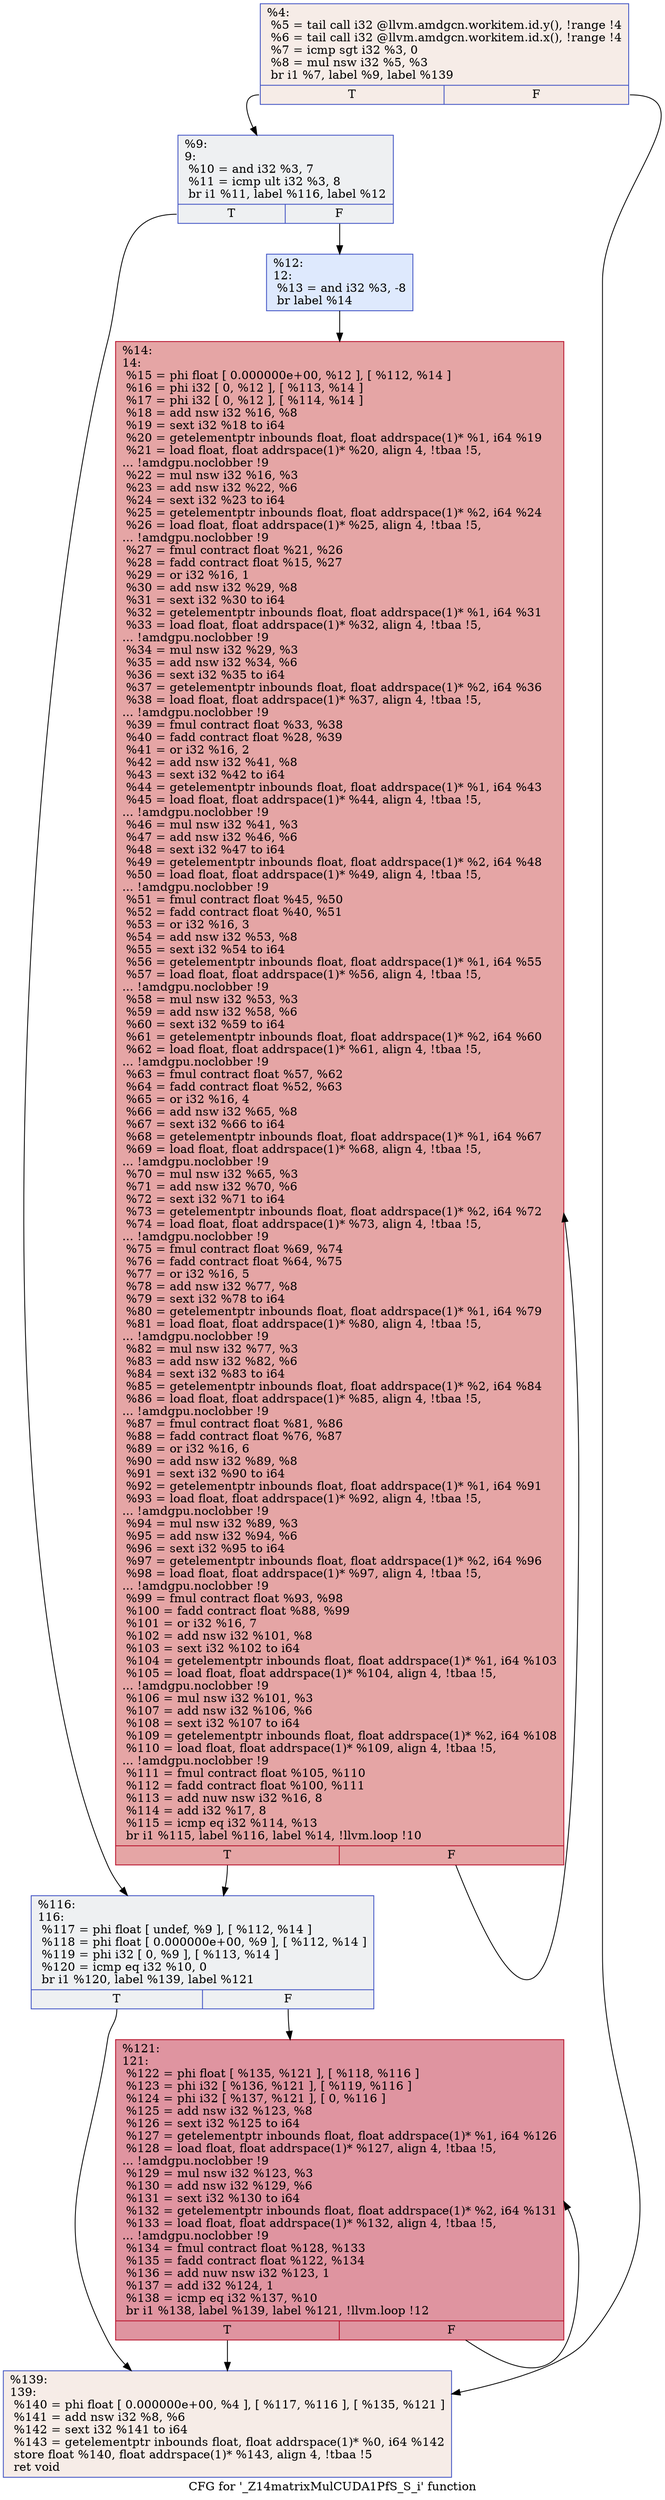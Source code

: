 digraph "CFG for '_Z14matrixMulCUDA1PfS_S_i' function" {
	label="CFG for '_Z14matrixMulCUDA1PfS_S_i' function";

	Node0x567e650 [shape=record,color="#3d50c3ff", style=filled, fillcolor="#ead5c970",label="{%4:\l  %5 = tail call i32 @llvm.amdgcn.workitem.id.y(), !range !4\l  %6 = tail call i32 @llvm.amdgcn.workitem.id.x(), !range !4\l  %7 = icmp sgt i32 %3, 0\l  %8 = mul nsw i32 %5, %3\l  br i1 %7, label %9, label %139\l|{<s0>T|<s1>F}}"];
	Node0x567e650:s0 -> Node0x567e6a0;
	Node0x567e650:s1 -> Node0x5680420;
	Node0x567e6a0 [shape=record,color="#3d50c3ff", style=filled, fillcolor="#d9dce170",label="{%9:\l9:                                                \l  %10 = and i32 %3, 7\l  %11 = icmp ult i32 %3, 8\l  br i1 %11, label %116, label %12\l|{<s0>T|<s1>F}}"];
	Node0x567e6a0:s0 -> Node0x56806e0;
	Node0x567e6a0:s1 -> Node0x5680730;
	Node0x5680730 [shape=record,color="#3d50c3ff", style=filled, fillcolor="#b5cdfa70",label="{%12:\l12:                                               \l  %13 = and i32 %3, -8\l  br label %14\l}"];
	Node0x5680730 -> Node0x5680930;
	Node0x5680930 [shape=record,color="#b70d28ff", style=filled, fillcolor="#c5333470",label="{%14:\l14:                                               \l  %15 = phi float [ 0.000000e+00, %12 ], [ %112, %14 ]\l  %16 = phi i32 [ 0, %12 ], [ %113, %14 ]\l  %17 = phi i32 [ 0, %12 ], [ %114, %14 ]\l  %18 = add nsw i32 %16, %8\l  %19 = sext i32 %18 to i64\l  %20 = getelementptr inbounds float, float addrspace(1)* %1, i64 %19\l  %21 = load float, float addrspace(1)* %20, align 4, !tbaa !5,\l... !amdgpu.noclobber !9\l  %22 = mul nsw i32 %16, %3\l  %23 = add nsw i32 %22, %6\l  %24 = sext i32 %23 to i64\l  %25 = getelementptr inbounds float, float addrspace(1)* %2, i64 %24\l  %26 = load float, float addrspace(1)* %25, align 4, !tbaa !5,\l... !amdgpu.noclobber !9\l  %27 = fmul contract float %21, %26\l  %28 = fadd contract float %15, %27\l  %29 = or i32 %16, 1\l  %30 = add nsw i32 %29, %8\l  %31 = sext i32 %30 to i64\l  %32 = getelementptr inbounds float, float addrspace(1)* %1, i64 %31\l  %33 = load float, float addrspace(1)* %32, align 4, !tbaa !5,\l... !amdgpu.noclobber !9\l  %34 = mul nsw i32 %29, %3\l  %35 = add nsw i32 %34, %6\l  %36 = sext i32 %35 to i64\l  %37 = getelementptr inbounds float, float addrspace(1)* %2, i64 %36\l  %38 = load float, float addrspace(1)* %37, align 4, !tbaa !5,\l... !amdgpu.noclobber !9\l  %39 = fmul contract float %33, %38\l  %40 = fadd contract float %28, %39\l  %41 = or i32 %16, 2\l  %42 = add nsw i32 %41, %8\l  %43 = sext i32 %42 to i64\l  %44 = getelementptr inbounds float, float addrspace(1)* %1, i64 %43\l  %45 = load float, float addrspace(1)* %44, align 4, !tbaa !5,\l... !amdgpu.noclobber !9\l  %46 = mul nsw i32 %41, %3\l  %47 = add nsw i32 %46, %6\l  %48 = sext i32 %47 to i64\l  %49 = getelementptr inbounds float, float addrspace(1)* %2, i64 %48\l  %50 = load float, float addrspace(1)* %49, align 4, !tbaa !5,\l... !amdgpu.noclobber !9\l  %51 = fmul contract float %45, %50\l  %52 = fadd contract float %40, %51\l  %53 = or i32 %16, 3\l  %54 = add nsw i32 %53, %8\l  %55 = sext i32 %54 to i64\l  %56 = getelementptr inbounds float, float addrspace(1)* %1, i64 %55\l  %57 = load float, float addrspace(1)* %56, align 4, !tbaa !5,\l... !amdgpu.noclobber !9\l  %58 = mul nsw i32 %53, %3\l  %59 = add nsw i32 %58, %6\l  %60 = sext i32 %59 to i64\l  %61 = getelementptr inbounds float, float addrspace(1)* %2, i64 %60\l  %62 = load float, float addrspace(1)* %61, align 4, !tbaa !5,\l... !amdgpu.noclobber !9\l  %63 = fmul contract float %57, %62\l  %64 = fadd contract float %52, %63\l  %65 = or i32 %16, 4\l  %66 = add nsw i32 %65, %8\l  %67 = sext i32 %66 to i64\l  %68 = getelementptr inbounds float, float addrspace(1)* %1, i64 %67\l  %69 = load float, float addrspace(1)* %68, align 4, !tbaa !5,\l... !amdgpu.noclobber !9\l  %70 = mul nsw i32 %65, %3\l  %71 = add nsw i32 %70, %6\l  %72 = sext i32 %71 to i64\l  %73 = getelementptr inbounds float, float addrspace(1)* %2, i64 %72\l  %74 = load float, float addrspace(1)* %73, align 4, !tbaa !5,\l... !amdgpu.noclobber !9\l  %75 = fmul contract float %69, %74\l  %76 = fadd contract float %64, %75\l  %77 = or i32 %16, 5\l  %78 = add nsw i32 %77, %8\l  %79 = sext i32 %78 to i64\l  %80 = getelementptr inbounds float, float addrspace(1)* %1, i64 %79\l  %81 = load float, float addrspace(1)* %80, align 4, !tbaa !5,\l... !amdgpu.noclobber !9\l  %82 = mul nsw i32 %77, %3\l  %83 = add nsw i32 %82, %6\l  %84 = sext i32 %83 to i64\l  %85 = getelementptr inbounds float, float addrspace(1)* %2, i64 %84\l  %86 = load float, float addrspace(1)* %85, align 4, !tbaa !5,\l... !amdgpu.noclobber !9\l  %87 = fmul contract float %81, %86\l  %88 = fadd contract float %76, %87\l  %89 = or i32 %16, 6\l  %90 = add nsw i32 %89, %8\l  %91 = sext i32 %90 to i64\l  %92 = getelementptr inbounds float, float addrspace(1)* %1, i64 %91\l  %93 = load float, float addrspace(1)* %92, align 4, !tbaa !5,\l... !amdgpu.noclobber !9\l  %94 = mul nsw i32 %89, %3\l  %95 = add nsw i32 %94, %6\l  %96 = sext i32 %95 to i64\l  %97 = getelementptr inbounds float, float addrspace(1)* %2, i64 %96\l  %98 = load float, float addrspace(1)* %97, align 4, !tbaa !5,\l... !amdgpu.noclobber !9\l  %99 = fmul contract float %93, %98\l  %100 = fadd contract float %88, %99\l  %101 = or i32 %16, 7\l  %102 = add nsw i32 %101, %8\l  %103 = sext i32 %102 to i64\l  %104 = getelementptr inbounds float, float addrspace(1)* %1, i64 %103\l  %105 = load float, float addrspace(1)* %104, align 4, !tbaa !5,\l... !amdgpu.noclobber !9\l  %106 = mul nsw i32 %101, %3\l  %107 = add nsw i32 %106, %6\l  %108 = sext i32 %107 to i64\l  %109 = getelementptr inbounds float, float addrspace(1)* %2, i64 %108\l  %110 = load float, float addrspace(1)* %109, align 4, !tbaa !5,\l... !amdgpu.noclobber !9\l  %111 = fmul contract float %105, %110\l  %112 = fadd contract float %100, %111\l  %113 = add nuw nsw i32 %16, 8\l  %114 = add i32 %17, 8\l  %115 = icmp eq i32 %114, %13\l  br i1 %115, label %116, label %14, !llvm.loop !10\l|{<s0>T|<s1>F}}"];
	Node0x5680930:s0 -> Node0x56806e0;
	Node0x5680930:s1 -> Node0x5680930;
	Node0x56806e0 [shape=record,color="#3d50c3ff", style=filled, fillcolor="#d9dce170",label="{%116:\l116:                                              \l  %117 = phi float [ undef, %9 ], [ %112, %14 ]\l  %118 = phi float [ 0.000000e+00, %9 ], [ %112, %14 ]\l  %119 = phi i32 [ 0, %9 ], [ %113, %14 ]\l  %120 = icmp eq i32 %10, 0\l  br i1 %120, label %139, label %121\l|{<s0>T|<s1>F}}"];
	Node0x56806e0:s0 -> Node0x5680420;
	Node0x56806e0:s1 -> Node0x5686af0;
	Node0x5686af0 [shape=record,color="#b70d28ff", style=filled, fillcolor="#b70d2870",label="{%121:\l121:                                              \l  %122 = phi float [ %135, %121 ], [ %118, %116 ]\l  %123 = phi i32 [ %136, %121 ], [ %119, %116 ]\l  %124 = phi i32 [ %137, %121 ], [ 0, %116 ]\l  %125 = add nsw i32 %123, %8\l  %126 = sext i32 %125 to i64\l  %127 = getelementptr inbounds float, float addrspace(1)* %1, i64 %126\l  %128 = load float, float addrspace(1)* %127, align 4, !tbaa !5,\l... !amdgpu.noclobber !9\l  %129 = mul nsw i32 %123, %3\l  %130 = add nsw i32 %129, %6\l  %131 = sext i32 %130 to i64\l  %132 = getelementptr inbounds float, float addrspace(1)* %2, i64 %131\l  %133 = load float, float addrspace(1)* %132, align 4, !tbaa !5,\l... !amdgpu.noclobber !9\l  %134 = fmul contract float %128, %133\l  %135 = fadd contract float %122, %134\l  %136 = add nuw nsw i32 %123, 1\l  %137 = add i32 %124, 1\l  %138 = icmp eq i32 %137, %10\l  br i1 %138, label %139, label %121, !llvm.loop !12\l|{<s0>T|<s1>F}}"];
	Node0x5686af0:s0 -> Node0x5680420;
	Node0x5686af0:s1 -> Node0x5686af0;
	Node0x5680420 [shape=record,color="#3d50c3ff", style=filled, fillcolor="#ead5c970",label="{%139:\l139:                                              \l  %140 = phi float [ 0.000000e+00, %4 ], [ %117, %116 ], [ %135, %121 ]\l  %141 = add nsw i32 %8, %6\l  %142 = sext i32 %141 to i64\l  %143 = getelementptr inbounds float, float addrspace(1)* %0, i64 %142\l  store float %140, float addrspace(1)* %143, align 4, !tbaa !5\l  ret void\l}"];
}
